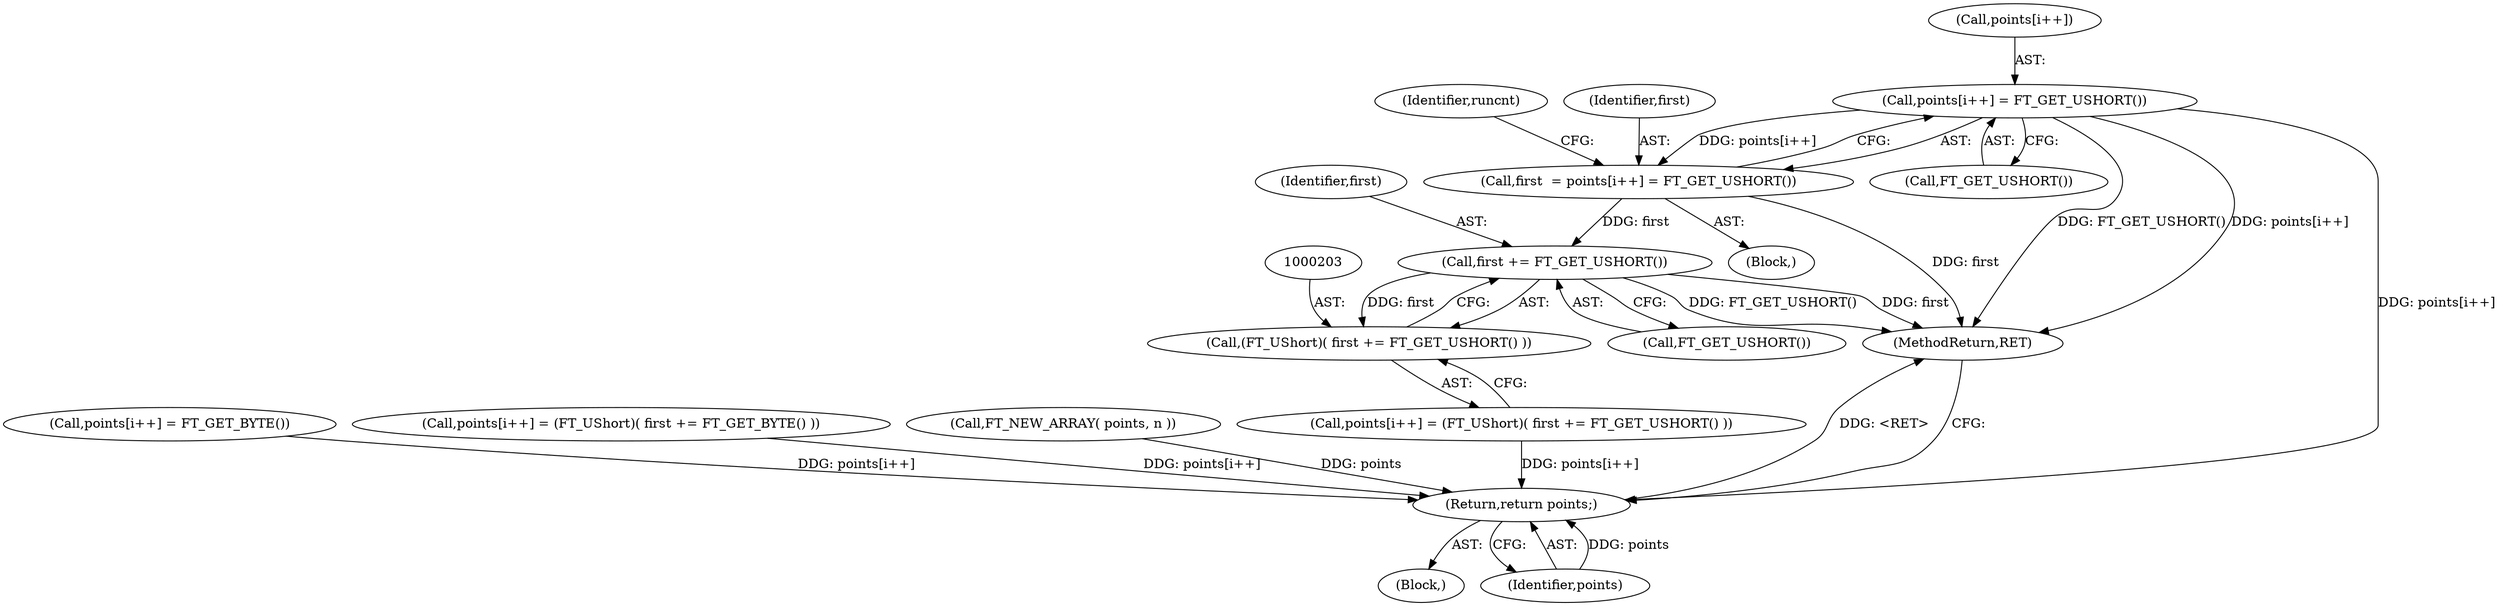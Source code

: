 digraph "0_savannah_59eb9f8cfe7d1df379a2318316d1f04f80fba54a@array" {
"1000177" [label="(Call,points[i++] = FT_GET_USHORT())"];
"1000175" [label="(Call,first  = points[i++] = FT_GET_USHORT())"];
"1000204" [label="(Call,first += FT_GET_USHORT())"];
"1000202" [label="(Call,(FT_UShort)( first += FT_GET_USHORT() ))"];
"1000242" [label="(Return,return points;)"];
"1000204" [label="(Call,first += FT_GET_USHORT())"];
"1000185" [label="(Identifier,runcnt)"];
"1000175" [label="(Call,first  = points[i++] = FT_GET_USHORT())"];
"1000177" [label="(Call,points[i++] = FT_GET_USHORT())"];
"1000169" [label="(Block,)"];
"1000178" [label="(Call,points[i++])"];
"1000176" [label="(Identifier,first)"];
"1000206" [label="(Call,FT_GET_USHORT())"];
"1000104" [label="(Block,)"];
"1000243" [label="(Identifier,points)"];
"1000211" [label="(Call,points[i++] = FT_GET_BYTE())"];
"1000202" [label="(Call,(FT_UShort)( first += FT_GET_USHORT() ))"];
"1000244" [label="(MethodReturn,RET)"];
"1000205" [label="(Identifier,first)"];
"1000231" [label="(Call,points[i++] = (FT_UShort)( first += FT_GET_BYTE() ))"];
"1000149" [label="(Call,FT_NEW_ARRAY( points, n ))"];
"1000182" [label="(Call,FT_GET_USHORT())"];
"1000242" [label="(Return,return points;)"];
"1000197" [label="(Call,points[i++] = (FT_UShort)( first += FT_GET_USHORT() ))"];
"1000177" -> "1000175"  [label="AST: "];
"1000177" -> "1000182"  [label="CFG: "];
"1000178" -> "1000177"  [label="AST: "];
"1000182" -> "1000177"  [label="AST: "];
"1000175" -> "1000177"  [label="CFG: "];
"1000177" -> "1000244"  [label="DDG: FT_GET_USHORT()"];
"1000177" -> "1000244"  [label="DDG: points[i++]"];
"1000177" -> "1000175"  [label="DDG: points[i++]"];
"1000177" -> "1000242"  [label="DDG: points[i++]"];
"1000175" -> "1000169"  [label="AST: "];
"1000176" -> "1000175"  [label="AST: "];
"1000185" -> "1000175"  [label="CFG: "];
"1000175" -> "1000244"  [label="DDG: first"];
"1000175" -> "1000204"  [label="DDG: first"];
"1000204" -> "1000202"  [label="AST: "];
"1000204" -> "1000206"  [label="CFG: "];
"1000205" -> "1000204"  [label="AST: "];
"1000206" -> "1000204"  [label="AST: "];
"1000202" -> "1000204"  [label="CFG: "];
"1000204" -> "1000244"  [label="DDG: first"];
"1000204" -> "1000244"  [label="DDG: FT_GET_USHORT()"];
"1000204" -> "1000202"  [label="DDG: first"];
"1000202" -> "1000197"  [label="AST: "];
"1000203" -> "1000202"  [label="AST: "];
"1000197" -> "1000202"  [label="CFG: "];
"1000242" -> "1000104"  [label="AST: "];
"1000242" -> "1000243"  [label="CFG: "];
"1000243" -> "1000242"  [label="AST: "];
"1000244" -> "1000242"  [label="CFG: "];
"1000242" -> "1000244"  [label="DDG: <RET>"];
"1000243" -> "1000242"  [label="DDG: points"];
"1000211" -> "1000242"  [label="DDG: points[i++]"];
"1000231" -> "1000242"  [label="DDG: points[i++]"];
"1000149" -> "1000242"  [label="DDG: points"];
"1000197" -> "1000242"  [label="DDG: points[i++]"];
}
